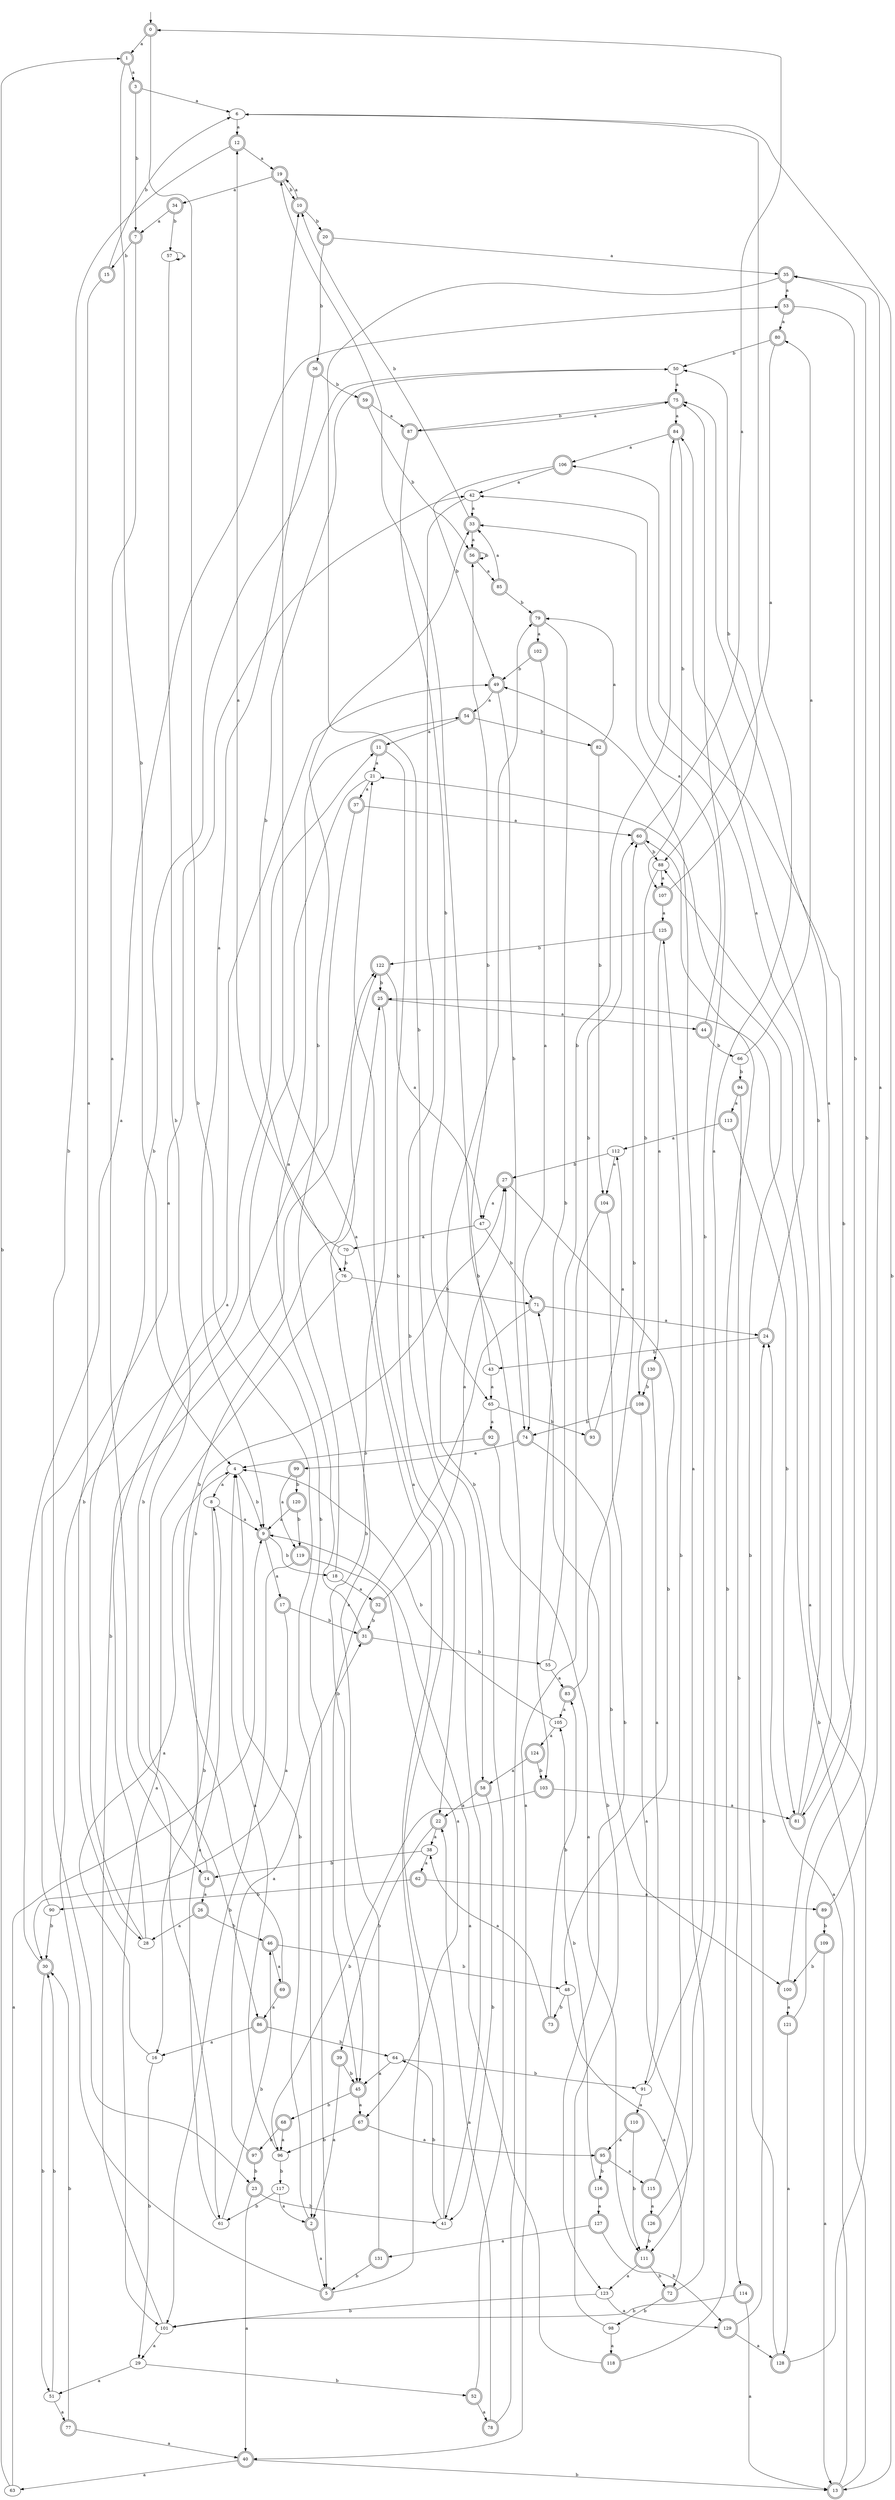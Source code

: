 digraph RandomDFA {
  __start0 [label="", shape=none];
  __start0 -> 0 [label=""];
  0 [shape=circle] [shape=doublecircle]
  0 -> 1 [label="a"]
  0 -> 2 [label="b"]
  1 [shape=doublecircle]
  1 -> 3 [label="a"]
  1 -> 4 [label="b"]
  2 [shape=doublecircle]
  2 -> 5 [label="a"]
  2 -> 4 [label="b"]
  3 [shape=doublecircle]
  3 -> 6 [label="a"]
  3 -> 7 [label="b"]
  4
  4 -> 8 [label="a"]
  4 -> 9 [label="b"]
  5 [shape=doublecircle]
  5 -> 10 [label="a"]
  5 -> 11 [label="b"]
  6
  6 -> 12 [label="a"]
  6 -> 13 [label="b"]
  7 [shape=doublecircle]
  7 -> 14 [label="a"]
  7 -> 15 [label="b"]
  8
  8 -> 9 [label="a"]
  8 -> 16 [label="b"]
  9 [shape=doublecircle]
  9 -> 17 [label="a"]
  9 -> 18 [label="b"]
  10 [shape=doublecircle]
  10 -> 19 [label="a"]
  10 -> 20 [label="b"]
  11 [shape=doublecircle]
  11 -> 21 [label="a"]
  11 -> 22 [label="b"]
  12 [shape=doublecircle]
  12 -> 19 [label="a"]
  12 -> 23 [label="b"]
  13 [shape=doublecircle]
  13 -> 24 [label="a"]
  13 -> 25 [label="b"]
  14 [shape=doublecircle]
  14 -> 26 [label="a"]
  14 -> 27 [label="b"]
  15 [shape=doublecircle]
  15 -> 28 [label="a"]
  15 -> 6 [label="b"]
  16
  16 -> 4 [label="a"]
  16 -> 29 [label="b"]
  17 [shape=doublecircle]
  17 -> 30 [label="a"]
  17 -> 31 [label="b"]
  18
  18 -> 32 [label="a"]
  18 -> 33 [label="b"]
  19 [shape=doublecircle]
  19 -> 34 [label="a"]
  19 -> 10 [label="b"]
  20 [shape=doublecircle]
  20 -> 35 [label="a"]
  20 -> 36 [label="b"]
  21
  21 -> 37 [label="a"]
  21 -> 5 [label="b"]
  22 [shape=doublecircle]
  22 -> 38 [label="a"]
  22 -> 39 [label="b"]
  23 [shape=doublecircle]
  23 -> 40 [label="a"]
  23 -> 41 [label="b"]
  24 [shape=doublecircle]
  24 -> 42 [label="a"]
  24 -> 43 [label="b"]
  25 [shape=doublecircle]
  25 -> 44 [label="a"]
  25 -> 45 [label="b"]
  26 [shape=doublecircle]
  26 -> 28 [label="a"]
  26 -> 46 [label="b"]
  27 [shape=doublecircle]
  27 -> 47 [label="a"]
  27 -> 48 [label="b"]
  28
  28 -> 49 [label="a"]
  28 -> 50 [label="b"]
  29
  29 -> 51 [label="a"]
  29 -> 52 [label="b"]
  30 [shape=doublecircle]
  30 -> 53 [label="a"]
  30 -> 51 [label="b"]
  31 [shape=doublecircle]
  31 -> 54 [label="a"]
  31 -> 55 [label="b"]
  32 [shape=doublecircle]
  32 -> 27 [label="a"]
  32 -> 31 [label="b"]
  33 [shape=doublecircle]
  33 -> 56 [label="a"]
  33 -> 10 [label="b"]
  34 [shape=doublecircle]
  34 -> 7 [label="a"]
  34 -> 57 [label="b"]
  35 [shape=doublecircle]
  35 -> 53 [label="a"]
  35 -> 58 [label="b"]
  36 [shape=doublecircle]
  36 -> 9 [label="a"]
  36 -> 59 [label="b"]
  37 [shape=doublecircle]
  37 -> 60 [label="a"]
  37 -> 61 [label="b"]
  38
  38 -> 62 [label="a"]
  38 -> 14 [label="b"]
  39 [shape=doublecircle]
  39 -> 2 [label="a"]
  39 -> 45 [label="b"]
  40 [shape=doublecircle]
  40 -> 63 [label="a"]
  40 -> 13 [label="b"]
  41
  41 -> 21 [label="a"]
  41 -> 64 [label="b"]
  42
  42 -> 33 [label="a"]
  42 -> 41 [label="b"]
  43
  43 -> 65 [label="a"]
  43 -> 56 [label="b"]
  44 [shape=doublecircle]
  44 -> 33 [label="a"]
  44 -> 66 [label="b"]
  45 [shape=doublecircle]
  45 -> 67 [label="a"]
  45 -> 68 [label="b"]
  46 [shape=doublecircle]
  46 -> 69 [label="a"]
  46 -> 48 [label="b"]
  47
  47 -> 70 [label="a"]
  47 -> 71 [label="b"]
  48
  48 -> 72 [label="a"]
  48 -> 73 [label="b"]
  49 [shape=doublecircle]
  49 -> 54 [label="a"]
  49 -> 74 [label="b"]
  50
  50 -> 75 [label="a"]
  50 -> 76 [label="b"]
  51
  51 -> 77 [label="a"]
  51 -> 30 [label="b"]
  52 [shape=doublecircle]
  52 -> 78 [label="a"]
  52 -> 79 [label="b"]
  53 [shape=doublecircle]
  53 -> 80 [label="a"]
  53 -> 81 [label="b"]
  54 [shape=doublecircle]
  54 -> 11 [label="a"]
  54 -> 82 [label="b"]
  55
  55 -> 83 [label="a"]
  55 -> 84 [label="b"]
  56 [shape=doublecircle]
  56 -> 85 [label="a"]
  56 -> 56 [label="b"]
  57
  57 -> 57 [label="a"]
  57 -> 86 [label="b"]
  58 [shape=doublecircle]
  58 -> 22 [label="a"]
  58 -> 41 [label="b"]
  59 [shape=doublecircle]
  59 -> 87 [label="a"]
  59 -> 56 [label="b"]
  60 [shape=doublecircle]
  60 -> 0 [label="a"]
  60 -> 88 [label="b"]
  61
  61 -> 8 [label="a"]
  61 -> 46 [label="b"]
  62 [shape=doublecircle]
  62 -> 89 [label="a"]
  62 -> 90 [label="b"]
  63
  63 -> 9 [label="a"]
  63 -> 1 [label="b"]
  64
  64 -> 45 [label="a"]
  64 -> 91 [label="b"]
  65
  65 -> 92 [label="a"]
  65 -> 93 [label="b"]
  66
  66 -> 80 [label="a"]
  66 -> 94 [label="b"]
  67 [shape=doublecircle]
  67 -> 95 [label="a"]
  67 -> 96 [label="b"]
  68 [shape=doublecircle]
  68 -> 96 [label="a"]
  68 -> 97 [label="b"]
  69 [shape=doublecircle]
  69 -> 86 [label="a"]
  69 -> 25 [label="b"]
  70
  70 -> 12 [label="a"]
  70 -> 76 [label="b"]
  71 [shape=doublecircle]
  71 -> 24 [label="a"]
  71 -> 45 [label="b"]
  72 [shape=doublecircle]
  72 -> 49 [label="a"]
  72 -> 98 [label="b"]
  73 [shape=doublecircle]
  73 -> 38 [label="a"]
  73 -> 83 [label="b"]
  74 [shape=doublecircle]
  74 -> 99 [label="a"]
  74 -> 100 [label="b"]
  75 [shape=doublecircle]
  75 -> 84 [label="a"]
  75 -> 87 [label="b"]
  76
  76 -> 101 [label="a"]
  76 -> 71 [label="b"]
  77 [shape=doublecircle]
  77 -> 40 [label="a"]
  77 -> 30 [label="b"]
  78 [shape=doublecircle]
  78 -> 22 [label="a"]
  78 -> 19 [label="b"]
  79 [shape=doublecircle]
  79 -> 102 [label="a"]
  79 -> 103 [label="b"]
  80 [shape=doublecircle]
  80 -> 88 [label="a"]
  80 -> 50 [label="b"]
  81 [shape=doublecircle]
  81 -> 75 [label="a"]
  81 -> 84 [label="b"]
  82 [shape=doublecircle]
  82 -> 79 [label="a"]
  82 -> 104 [label="b"]
  83 [shape=doublecircle]
  83 -> 105 [label="a"]
  83 -> 60 [label="b"]
  84 [shape=doublecircle]
  84 -> 106 [label="a"]
  84 -> 107 [label="b"]
  85 [shape=doublecircle]
  85 -> 33 [label="a"]
  85 -> 79 [label="b"]
  86 [shape=doublecircle]
  86 -> 16 [label="a"]
  86 -> 64 [label="b"]
  87 [shape=doublecircle]
  87 -> 75 [label="a"]
  87 -> 65 [label="b"]
  88
  88 -> 107 [label="a"]
  88 -> 108 [label="b"]
  89 [shape=doublecircle]
  89 -> 35 [label="a"]
  89 -> 109 [label="b"]
  90
  90 -> 42 [label="a"]
  90 -> 30 [label="b"]
  91
  91 -> 110 [label="a"]
  91 -> 75 [label="b"]
  92 [shape=doublecircle]
  92 -> 111 [label="a"]
  92 -> 4 [label="b"]
  93 [shape=doublecircle]
  93 -> 112 [label="a"]
  93 -> 60 [label="b"]
  94 [shape=doublecircle]
  94 -> 113 [label="a"]
  94 -> 114 [label="b"]
  95 [shape=doublecircle]
  95 -> 115 [label="a"]
  95 -> 116 [label="b"]
  96
  96 -> 4 [label="a"]
  96 -> 117 [label="b"]
  97 [shape=doublecircle]
  97 -> 31 [label="a"]
  97 -> 23 [label="b"]
  98
  98 -> 118 [label="a"]
  98 -> 71 [label="b"]
  99 [shape=doublecircle]
  99 -> 119 [label="a"]
  99 -> 120 [label="b"]
  100 [shape=doublecircle]
  100 -> 121 [label="a"]
  100 -> 106 [label="b"]
  101
  101 -> 29 [label="a"]
  101 -> 122 [label="b"]
  102 [shape=doublecircle]
  102 -> 74 [label="a"]
  102 -> 49 [label="b"]
  103 [shape=doublecircle]
  103 -> 81 [label="a"]
  103 -> 96 [label="b"]
  104 [shape=doublecircle]
  104 -> 40 [label="a"]
  104 -> 123 [label="b"]
  105
  105 -> 124 [label="a"]
  105 -> 4 [label="b"]
  106 [shape=doublecircle]
  106 -> 42 [label="a"]
  106 -> 49 [label="b"]
  107 [shape=doublecircle]
  107 -> 125 [label="a"]
  107 -> 50 [label="b"]
  108 [shape=doublecircle]
  108 -> 111 [label="a"]
  108 -> 74 [label="b"]
  109 [shape=doublecircle]
  109 -> 13 [label="a"]
  109 -> 100 [label="b"]
  110 [shape=doublecircle]
  110 -> 95 [label="a"]
  110 -> 111 [label="b"]
  111 [shape=doublecircle]
  111 -> 123 [label="a"]
  111 -> 72 [label="b"]
  112
  112 -> 104 [label="a"]
  112 -> 27 [label="b"]
  113 [shape=doublecircle]
  113 -> 112 [label="a"]
  113 -> 81 [label="b"]
  114 [shape=doublecircle]
  114 -> 13 [label="a"]
  114 -> 101 [label="b"]
  115 [shape=doublecircle]
  115 -> 126 [label="a"]
  115 -> 125 [label="b"]
  116 [shape=doublecircle]
  116 -> 127 [label="a"]
  116 -> 105 [label="b"]
  117
  117 -> 2 [label="a"]
  117 -> 61 [label="b"]
  118 [shape=doublecircle]
  118 -> 9 [label="a"]
  118 -> 60 [label="b"]
  119 [shape=doublecircle]
  119 -> 67 [label="a"]
  119 -> 101 [label="b"]
  120 [shape=doublecircle]
  120 -> 9 [label="a"]
  120 -> 119 [label="b"]
  121 [shape=doublecircle]
  121 -> 128 [label="a"]
  121 -> 35 [label="b"]
  122 [shape=doublecircle]
  122 -> 47 [label="a"]
  122 -> 25 [label="b"]
  123
  123 -> 129 [label="a"]
  123 -> 101 [label="b"]
  124 [shape=doublecircle]
  124 -> 58 [label="a"]
  124 -> 103 [label="b"]
  125 [shape=doublecircle]
  125 -> 130 [label="a"]
  125 -> 122 [label="b"]
  126 [shape=doublecircle]
  126 -> 6 [label="a"]
  126 -> 111 [label="b"]
  127 [shape=doublecircle]
  127 -> 131 [label="a"]
  127 -> 129 [label="b"]
  128 [shape=doublecircle]
  128 -> 88 [label="a"]
  128 -> 21 [label="b"]
  129 [shape=doublecircle]
  129 -> 128 [label="a"]
  129 -> 24 [label="b"]
  130 [shape=doublecircle]
  130 -> 91 [label="a"]
  130 -> 108 [label="b"]
  131 [shape=doublecircle]
  131 -> 122 [label="a"]
  131 -> 5 [label="b"]
}
